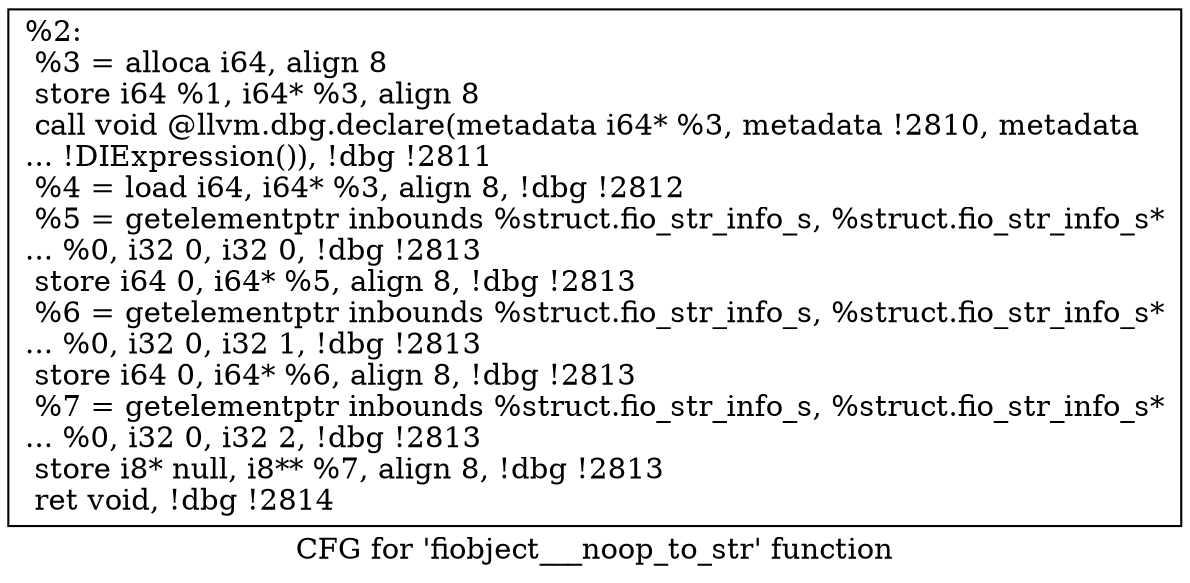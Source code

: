 digraph "CFG for 'fiobject___noop_to_str' function" {
	label="CFG for 'fiobject___noop_to_str' function";

	Node0x556851e1d990 [shape=record,label="{%2:\l  %3 = alloca i64, align 8\l  store i64 %1, i64* %3, align 8\l  call void @llvm.dbg.declare(metadata i64* %3, metadata !2810, metadata\l... !DIExpression()), !dbg !2811\l  %4 = load i64, i64* %3, align 8, !dbg !2812\l  %5 = getelementptr inbounds %struct.fio_str_info_s, %struct.fio_str_info_s*\l... %0, i32 0, i32 0, !dbg !2813\l  store i64 0, i64* %5, align 8, !dbg !2813\l  %6 = getelementptr inbounds %struct.fio_str_info_s, %struct.fio_str_info_s*\l... %0, i32 0, i32 1, !dbg !2813\l  store i64 0, i64* %6, align 8, !dbg !2813\l  %7 = getelementptr inbounds %struct.fio_str_info_s, %struct.fio_str_info_s*\l... %0, i32 0, i32 2, !dbg !2813\l  store i8* null, i8** %7, align 8, !dbg !2813\l  ret void, !dbg !2814\l}"];
}
